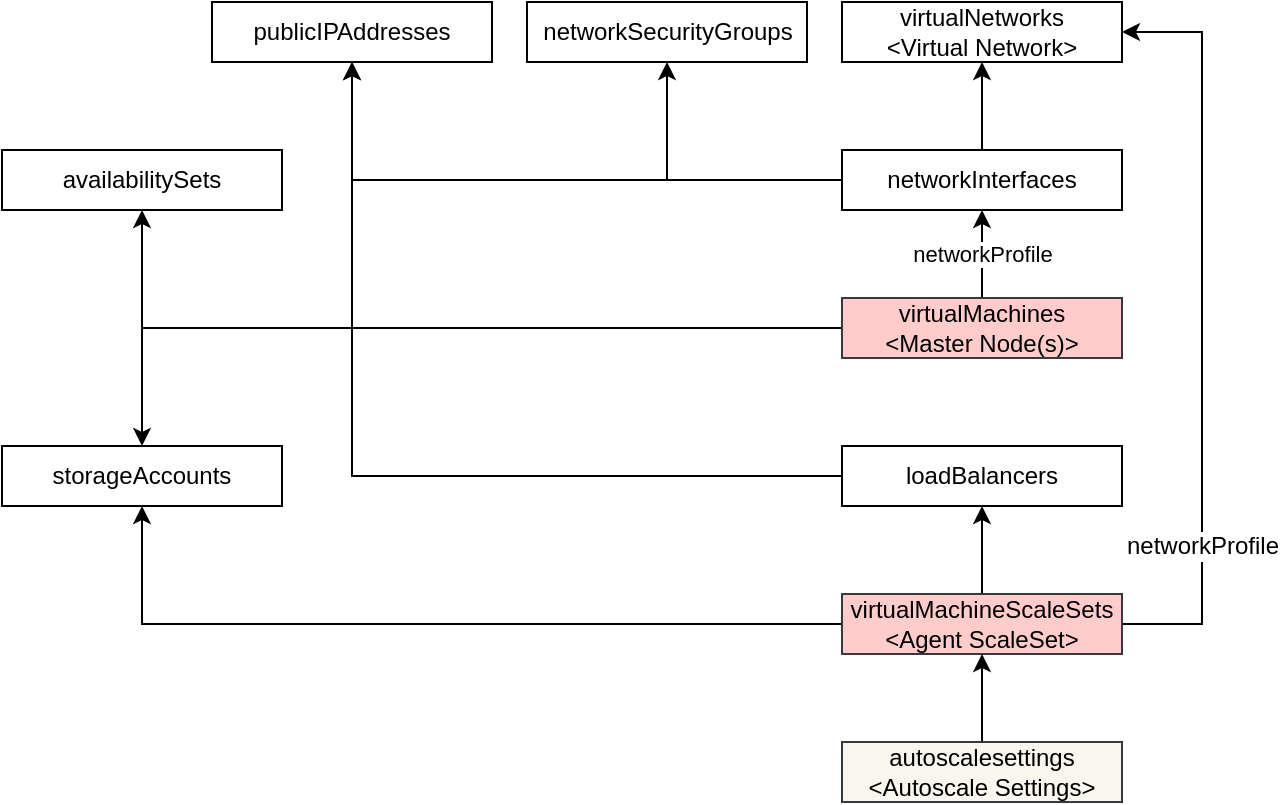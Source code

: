 <mxfile version="10.5.0"><diagram id="dJY_njXstvYJBbjQZKYf" name="Swarm Cluster Autoscaling"><mxGraphModel dx="765" dy="1344" grid="1" gridSize="10" guides="1" tooltips="1" connect="1" arrows="1" fold="1" page="1" pageScale="1" pageWidth="826" pageHeight="1169" math="0" shadow="0"><root><mxCell id="0"/><mxCell id="1" parent="0"/><mxCell id="NnQxRDkw66phRpZx0AAS-1" value="&lt;div&gt;&lt;span&gt;storageAccounts&lt;/span&gt;&lt;/div&gt;" style="rounded=0;whiteSpace=wrap;html=1;" vertex="1" parent="1"><mxGeometry x="80" y="412" width="140" height="30" as="geometry"/></mxCell><mxCell id="NnQxRDkw66phRpZx0AAS-2" value="&lt;div&gt;&lt;span&gt;virtualNetworks&lt;/span&gt;&lt;/div&gt;&lt;div&gt;&lt;div&gt;&lt;span&gt;&amp;lt;Virtual Network&amp;gt;&lt;/span&gt;&lt;/div&gt;&lt;/div&gt;" style="rounded=0;whiteSpace=wrap;html=1;" vertex="1" parent="1"><mxGeometry x="500" y="190" width="140" height="30" as="geometry"/></mxCell><mxCell id="NnQxRDkw66phRpZx0AAS-10" value="&lt;div&gt;&lt;span&gt;networkProfile&lt;/span&gt;&lt;/div&gt;" style="edgeStyle=orthogonalEdgeStyle;rounded=0;orthogonalLoop=1;jettySize=auto;html=1;" edge="1" parent="1" source="NnQxRDkw66phRpZx0AAS-3" target="NnQxRDkw66phRpZx0AAS-4"><mxGeometry relative="1" as="geometry"/></mxCell><mxCell id="NnQxRDkw66phRpZx0AAS-24" style="edgeStyle=orthogonalEdgeStyle;rounded=0;orthogonalLoop=1;jettySize=auto;html=1;" edge="1" parent="1" source="NnQxRDkw66phRpZx0AAS-3" target="NnQxRDkw66phRpZx0AAS-1"><mxGeometry relative="1" as="geometry"/></mxCell><mxCell id="NnQxRDkw66phRpZx0AAS-25" style="edgeStyle=orthogonalEdgeStyle;rounded=0;orthogonalLoop=1;jettySize=auto;html=1;entryX=0.5;entryY=1;entryDx=0;entryDy=0;" edge="1" parent="1" source="NnQxRDkw66phRpZx0AAS-3" target="NnQxRDkw66phRpZx0AAS-13"><mxGeometry relative="1" as="geometry"/></mxCell><mxCell id="NnQxRDkw66phRpZx0AAS-3" value="&lt;div&gt;&lt;span&gt;virtualMachines&lt;/span&gt;&lt;/div&gt;&lt;div&gt;&lt;span&gt;&amp;lt;&lt;/span&gt;&lt;span&gt;Master Node(s)&lt;/span&gt;&lt;span&gt;&amp;gt;&lt;/span&gt;&lt;/div&gt;" style="rounded=0;whiteSpace=wrap;html=1;fillColor=#ffcccc;strokeColor=#36393d;" vertex="1" parent="1"><mxGeometry x="500" y="338" width="140" height="30" as="geometry"/></mxCell><mxCell id="NnQxRDkw66phRpZx0AAS-8" style="edgeStyle=orthogonalEdgeStyle;rounded=0;orthogonalLoop=1;jettySize=auto;html=1;" edge="1" parent="1" source="NnQxRDkw66phRpZx0AAS-4" target="NnQxRDkw66phRpZx0AAS-7"><mxGeometry relative="1" as="geometry"/></mxCell><mxCell id="NnQxRDkw66phRpZx0AAS-9" style="edgeStyle=orthogonalEdgeStyle;rounded=0;orthogonalLoop=1;jettySize=auto;html=1;" edge="1" parent="1" source="NnQxRDkw66phRpZx0AAS-4" target="NnQxRDkw66phRpZx0AAS-2"><mxGeometry relative="1" as="geometry"/></mxCell><mxCell id="NnQxRDkw66phRpZx0AAS-12" style="edgeStyle=orthogonalEdgeStyle;rounded=0;orthogonalLoop=1;jettySize=auto;html=1;entryX=0.5;entryY=1;entryDx=0;entryDy=0;" edge="1" parent="1" source="NnQxRDkw66phRpZx0AAS-4" target="NnQxRDkw66phRpZx0AAS-11"><mxGeometry relative="1" as="geometry"/></mxCell><mxCell id="NnQxRDkw66phRpZx0AAS-4" value="&lt;div&gt;&lt;span&gt;networkInterfaces&lt;/span&gt;&lt;/div&gt;" style="rounded=0;whiteSpace=wrap;html=1;" vertex="1" parent="1"><mxGeometry x="500" y="264" width="140" height="30" as="geometry"/></mxCell><mxCell id="NnQxRDkw66phRpZx0AAS-7" value="&lt;div&gt;&lt;span&gt;publicIPAddresses&lt;/span&gt;&lt;/div&gt;" style="rounded=0;whiteSpace=wrap;html=1;" vertex="1" parent="1"><mxGeometry x="185" y="190" width="140" height="30" as="geometry"/></mxCell><mxCell id="NnQxRDkw66phRpZx0AAS-11" value="&lt;div&gt;&lt;span&gt;networkSecurityGroups&lt;/span&gt;&lt;/div&gt;" style="rounded=0;whiteSpace=wrap;html=1;" vertex="1" parent="1"><mxGeometry x="342.5" y="190" width="140" height="30" as="geometry"/></mxCell><mxCell id="NnQxRDkw66phRpZx0AAS-13" value="availabilitySets&lt;br&gt;" style="rounded=0;whiteSpace=wrap;html=1;" vertex="1" parent="1"><mxGeometry x="80" y="264" width="140" height="30" as="geometry"/></mxCell><mxCell id="NnQxRDkw66phRpZx0AAS-18" style="edgeStyle=orthogonalEdgeStyle;rounded=0;orthogonalLoop=1;jettySize=auto;html=1;entryX=0.5;entryY=1;entryDx=0;entryDy=0;" edge="1" parent="1" source="NnQxRDkw66phRpZx0AAS-16" target="NnQxRDkw66phRpZx0AAS-17"><mxGeometry relative="1" as="geometry"/></mxCell><mxCell id="NnQxRDkw66phRpZx0AAS-19" style="edgeStyle=orthogonalEdgeStyle;rounded=0;orthogonalLoop=1;jettySize=auto;html=1;" edge="1" parent="1" source="NnQxRDkw66phRpZx0AAS-16" target="NnQxRDkw66phRpZx0AAS-1"><mxGeometry relative="1" as="geometry"/></mxCell><mxCell id="NnQxRDkw66phRpZx0AAS-26" style="edgeStyle=orthogonalEdgeStyle;rounded=0;orthogonalLoop=1;jettySize=auto;html=1;entryX=1;entryY=0.5;entryDx=0;entryDy=0;" edge="1" parent="1" source="NnQxRDkw66phRpZx0AAS-16" target="NnQxRDkw66phRpZx0AAS-2"><mxGeometry relative="1" as="geometry"><Array as="points"><mxPoint x="680" y="501"/><mxPoint x="680" y="205"/></Array></mxGeometry></mxCell><mxCell id="NnQxRDkw66phRpZx0AAS-29" value="networkProfile" style="text;html=1;resizable=0;points=[];align=center;verticalAlign=middle;labelBackgroundColor=#ffffff;" vertex="1" connectable="0" parent="NnQxRDkw66phRpZx0AAS-26"><mxGeometry x="-0.579" relative="1" as="geometry"><mxPoint as="offset"/></mxGeometry></mxCell><mxCell id="NnQxRDkw66phRpZx0AAS-16" value="&lt;div&gt;&lt;span&gt;virtualMachineScaleSets&lt;/span&gt;&lt;/div&gt;&lt;div&gt;&lt;span&gt;&amp;lt;&lt;/span&gt;&lt;span&gt;Agent ScaleSet&lt;/span&gt;&lt;span&gt;&amp;gt;&lt;/span&gt;&lt;/div&gt;" style="rounded=0;whiteSpace=wrap;html=1;fillColor=#ffcccc;strokeColor=#36393d;" vertex="1" parent="1"><mxGeometry x="500" y="486" width="140" height="30" as="geometry"/></mxCell><mxCell id="NnQxRDkw66phRpZx0AAS-23" style="edgeStyle=orthogonalEdgeStyle;rounded=0;orthogonalLoop=1;jettySize=auto;html=1;" edge="1" parent="1" source="NnQxRDkw66phRpZx0AAS-17" target="NnQxRDkw66phRpZx0AAS-7"><mxGeometry relative="1" as="geometry"/></mxCell><mxCell id="NnQxRDkw66phRpZx0AAS-17" value="&lt;div&gt;&lt;span&gt;loadBalancers&lt;/span&gt;&lt;/div&gt;" style="rounded=0;whiteSpace=wrap;html=1;" vertex="1" parent="1"><mxGeometry x="500" y="412" width="140" height="30" as="geometry"/></mxCell><mxCell id="NnQxRDkw66phRpZx0AAS-21" style="edgeStyle=orthogonalEdgeStyle;rounded=0;orthogonalLoop=1;jettySize=auto;html=1;" edge="1" parent="1" source="NnQxRDkw66phRpZx0AAS-20" target="NnQxRDkw66phRpZx0AAS-16"><mxGeometry relative="1" as="geometry"/></mxCell><mxCell id="NnQxRDkw66phRpZx0AAS-20" value="&lt;div&gt;&lt;span&gt;autoscalesettings&lt;/span&gt;&lt;/div&gt;&lt;div&gt;&lt;span&gt;&amp;lt;&lt;/span&gt;&lt;span&gt;Autoscale Settings&lt;/span&gt;&lt;span&gt;&amp;gt;&lt;/span&gt;&lt;/div&gt;" style="rounded=0;whiteSpace=wrap;html=1;fillColor=#f9f7ed;strokeColor=#36393d;" vertex="1" parent="1"><mxGeometry x="500" y="560" width="140" height="30" as="geometry"/></mxCell></root></mxGraphModel></diagram></mxfile>
